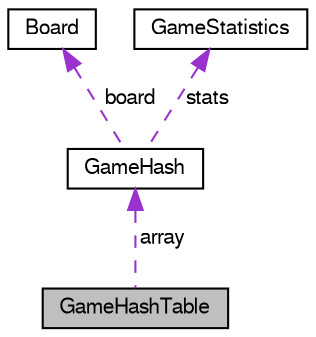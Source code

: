 digraph "GameHashTable"
{
 // LATEX_PDF_SIZE
  bgcolor="transparent";
  edge [fontname="FreeSans",fontsize="10",labelfontname="FreeSans",labelfontsize="10"];
  node [fontname="FreeSans",fontsize="10",shape=record];
  Node1 [label="GameHashTable",height=0.2,width=0.4,color="black", fillcolor="grey75", style="filled", fontcolor="black",tooltip=" "];
  Node2 -> Node1 [dir="back",color="darkorchid3",fontsize="10",style="dashed",label=" array" ,fontname="FreeSans"];
  Node2 [label="GameHash",height=0.2,width=0.4,color="black",URL="$structGameHash.html",tooltip=" "];
  Node3 -> Node2 [dir="back",color="darkorchid3",fontsize="10",style="dashed",label=" board" ,fontname="FreeSans"];
  Node3 [label="Board",height=0.2,width=0.4,color="black",URL="$structBoard.html",tooltip=" "];
  Node4 -> Node2 [dir="back",color="darkorchid3",fontsize="10",style="dashed",label=" stats" ,fontname="FreeSans"];
  Node4 [label="GameStatistics",height=0.2,width=0.4,color="black",URL="$structGameStatistics.html",tooltip=" "];
}
